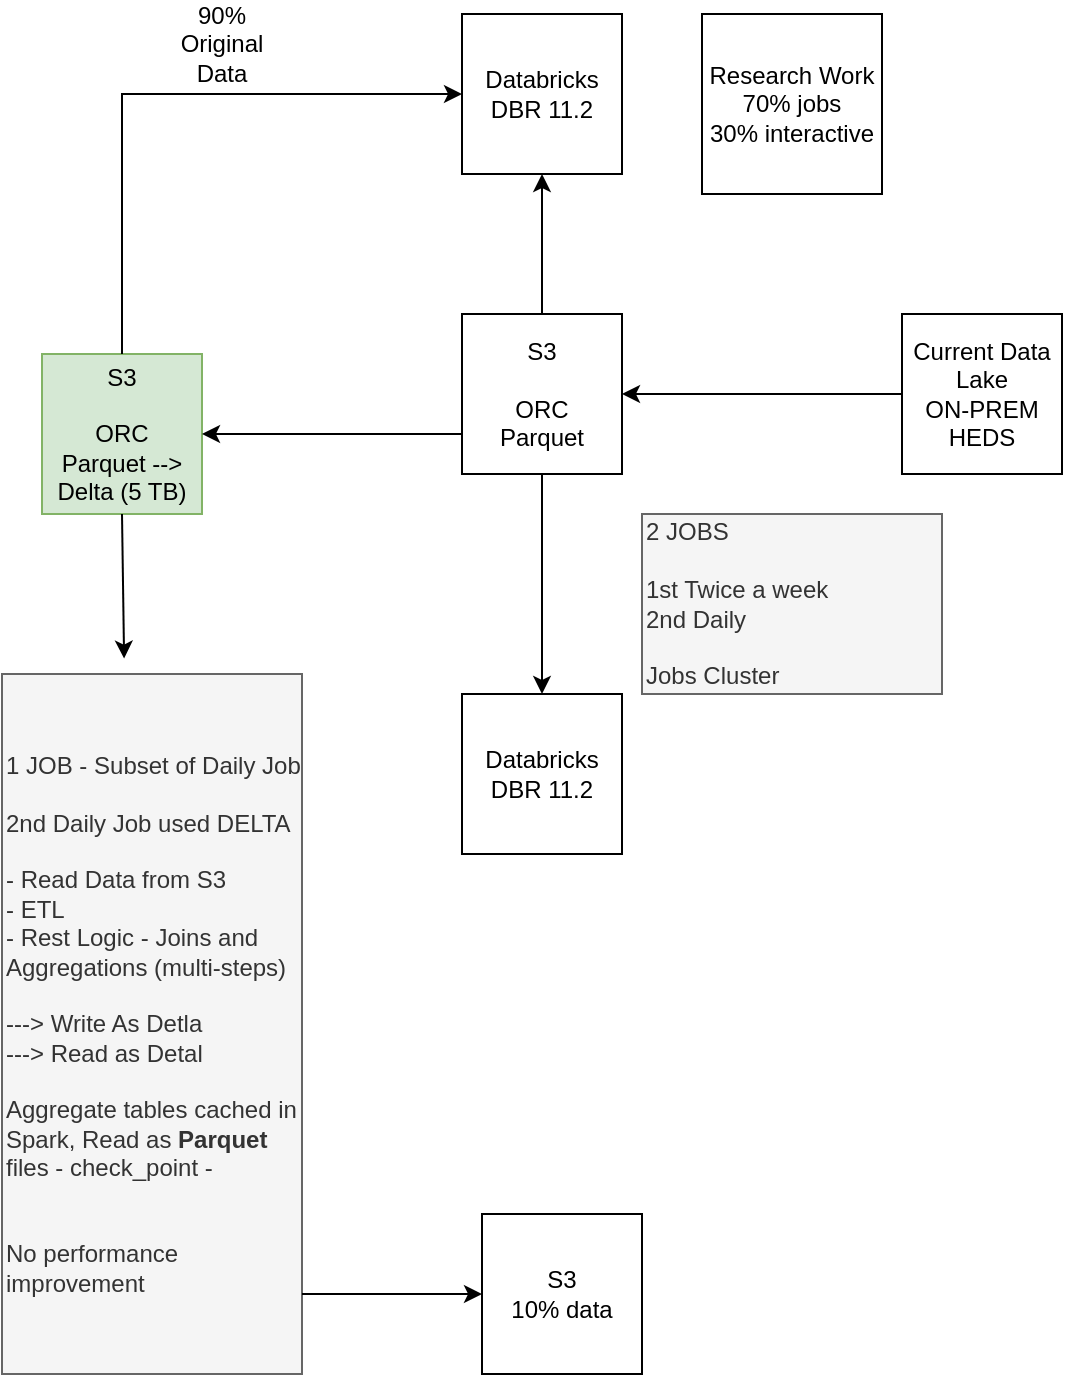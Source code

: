 <mxfile version="20.4.1" type="github"><diagram id="N44yY3sSkGqrB31nCLvw" name="Page-1"><mxGraphModel dx="1234" dy="721" grid="1" gridSize="10" guides="1" tooltips="1" connect="1" arrows="1" fold="1" page="1" pageScale="1" pageWidth="850" pageHeight="1100" math="0" shadow="0"><root><mxCell id="0"/><mxCell id="1" parent="0"/><mxCell id="6fXGItcCNJBZ7hVDnvzC-1" value="S3&lt;br&gt;&lt;br&gt;ORC&lt;br&gt;Parquet" style="whiteSpace=wrap;html=1;aspect=fixed;" vertex="1" parent="1"><mxGeometry x="280" y="190" width="80" height="80" as="geometry"/></mxCell><mxCell id="6fXGItcCNJBZ7hVDnvzC-2" value="Current Data Lake&lt;br&gt;ON-PREM&lt;br&gt;HEDS" style="whiteSpace=wrap;html=1;aspect=fixed;" vertex="1" parent="1"><mxGeometry x="500" y="190" width="80" height="80" as="geometry"/></mxCell><mxCell id="6fXGItcCNJBZ7hVDnvzC-3" value="Databricks&lt;br&gt;DBR 11.2" style="whiteSpace=wrap;html=1;aspect=fixed;" vertex="1" parent="1"><mxGeometry x="280" y="380" width="80" height="80" as="geometry"/></mxCell><mxCell id="6fXGItcCNJBZ7hVDnvzC-4" value="" style="endArrow=classic;html=1;rounded=0;entryX=1;entryY=0.5;entryDx=0;entryDy=0;exitX=0;exitY=0.5;exitDx=0;exitDy=0;" edge="1" parent="1" source="6fXGItcCNJBZ7hVDnvzC-2" target="6fXGItcCNJBZ7hVDnvzC-1"><mxGeometry width="50" height="50" relative="1" as="geometry"><mxPoint x="350" y="280" as="sourcePoint"/><mxPoint x="400" y="230" as="targetPoint"/></mxGeometry></mxCell><mxCell id="6fXGItcCNJBZ7hVDnvzC-5" value="" style="endArrow=classic;html=1;rounded=0;exitX=0.5;exitY=1;exitDx=0;exitDy=0;entryX=0.5;entryY=0;entryDx=0;entryDy=0;" edge="1" parent="1" source="6fXGItcCNJBZ7hVDnvzC-1" target="6fXGItcCNJBZ7hVDnvzC-3"><mxGeometry width="50" height="50" relative="1" as="geometry"><mxPoint x="320" y="370" as="sourcePoint"/><mxPoint x="400" y="360" as="targetPoint"/></mxGeometry></mxCell><mxCell id="6fXGItcCNJBZ7hVDnvzC-7" value="2 JOBS&lt;br&gt;&lt;br&gt;1st Twice a week&lt;br&gt;2nd Daily&lt;br&gt;&lt;br&gt;Jobs Cluster" style="text;html=1;strokeColor=#666666;fillColor=#f5f5f5;align=left;verticalAlign=middle;whiteSpace=wrap;rounded=0;fontColor=#333333;" vertex="1" parent="1"><mxGeometry x="370" y="290" width="150" height="90" as="geometry"/></mxCell><mxCell id="6fXGItcCNJBZ7hVDnvzC-8" value="Research Work&lt;br&gt;70% jobs&lt;br&gt;30% interactive" style="whiteSpace=wrap;html=1;aspect=fixed;" vertex="1" parent="1"><mxGeometry x="400" y="40" width="90" height="90" as="geometry"/></mxCell><mxCell id="6fXGItcCNJBZ7hVDnvzC-9" value="Databricks&lt;br&gt;DBR 11.2" style="whiteSpace=wrap;html=1;aspect=fixed;" vertex="1" parent="1"><mxGeometry x="280" y="40" width="80" height="80" as="geometry"/></mxCell><mxCell id="6fXGItcCNJBZ7hVDnvzC-10" value="" style="endArrow=classic;html=1;rounded=0;entryX=0.5;entryY=1;entryDx=0;entryDy=0;exitX=0.5;exitY=0;exitDx=0;exitDy=0;" edge="1" parent="1" source="6fXGItcCNJBZ7hVDnvzC-1" target="6fXGItcCNJBZ7hVDnvzC-9"><mxGeometry width="50" height="50" relative="1" as="geometry"><mxPoint x="300" y="170" as="sourcePoint"/><mxPoint x="350" y="120" as="targetPoint"/></mxGeometry></mxCell><mxCell id="6fXGItcCNJBZ7hVDnvzC-12" value="S3&lt;br&gt;&lt;br&gt;ORC&lt;br&gt;Parquet --&amp;gt; Delta (5 TB)" style="whiteSpace=wrap;html=1;aspect=fixed;fillColor=#d5e8d4;strokeColor=#82b366;" vertex="1" parent="1"><mxGeometry x="70" y="210" width="80" height="80" as="geometry"/></mxCell><mxCell id="6fXGItcCNJBZ7hVDnvzC-13" value="1 JOB - Subset of Daily Job&lt;br&gt;&lt;br&gt;2nd Daily Job used DELTA&lt;br&gt;&lt;br&gt;- Read Data from S3&lt;br&gt;- ETL&lt;br&gt;- Rest Logic - Joins and Aggregations (multi-steps)&lt;br&gt;&lt;br&gt;---&amp;gt; Write As Detla&lt;br&gt;---&amp;gt; Read as Detal&lt;br&gt;&lt;br&gt;Aggregate tables cached in Spark, Read as &lt;b&gt;Parquet&lt;/b&gt; files - check_point -&lt;br&gt;&lt;br&gt;&amp;nbsp;&lt;br&gt;No performance improvement&amp;nbsp;" style="text;html=1;strokeColor=#666666;fillColor=#f5f5f5;align=left;verticalAlign=middle;whiteSpace=wrap;rounded=0;fontColor=#333333;" vertex="1" parent="1"><mxGeometry x="50" y="370" width="150" height="350" as="geometry"/></mxCell><mxCell id="6fXGItcCNJBZ7hVDnvzC-14" value="" style="endArrow=classic;html=1;rounded=0;entryX=0.407;entryY=-0.022;entryDx=0;entryDy=0;entryPerimeter=0;exitX=0.5;exitY=1;exitDx=0;exitDy=0;" edge="1" parent="1" source="6fXGItcCNJBZ7hVDnvzC-12" target="6fXGItcCNJBZ7hVDnvzC-13"><mxGeometry width="50" height="50" relative="1" as="geometry"><mxPoint x="50" y="270" as="sourcePoint"/><mxPoint x="100" y="220" as="targetPoint"/></mxGeometry></mxCell><mxCell id="6fXGItcCNJBZ7hVDnvzC-15" value="" style="endArrow=classic;html=1;rounded=0;exitX=0;exitY=0.75;exitDx=0;exitDy=0;entryX=1;entryY=0.5;entryDx=0;entryDy=0;" edge="1" parent="1" source="6fXGItcCNJBZ7hVDnvzC-1" target="6fXGItcCNJBZ7hVDnvzC-12"><mxGeometry width="50" height="50" relative="1" as="geometry"><mxPoint x="200" y="240" as="sourcePoint"/><mxPoint x="250" y="190" as="targetPoint"/></mxGeometry></mxCell><mxCell id="6fXGItcCNJBZ7hVDnvzC-16" value="" style="endArrow=classic;html=1;rounded=0;" edge="1" parent="1"><mxGeometry width="50" height="50" relative="1" as="geometry"><mxPoint x="200" y="680" as="sourcePoint"/><mxPoint x="290" y="680" as="targetPoint"/></mxGeometry></mxCell><mxCell id="6fXGItcCNJBZ7hVDnvzC-17" value="S3&lt;br&gt;10% data" style="whiteSpace=wrap;html=1;aspect=fixed;" vertex="1" parent="1"><mxGeometry x="290" y="640" width="80" height="80" as="geometry"/></mxCell><mxCell id="6fXGItcCNJBZ7hVDnvzC-18" value="" style="endArrow=classic;html=1;rounded=0;entryX=0;entryY=0.5;entryDx=0;entryDy=0;exitX=0.5;exitY=0;exitDx=0;exitDy=0;" edge="1" parent="1" source="6fXGItcCNJBZ7hVDnvzC-12" target="6fXGItcCNJBZ7hVDnvzC-9"><mxGeometry width="50" height="50" relative="1" as="geometry"><mxPoint x="90" y="180" as="sourcePoint"/><mxPoint x="140" y="130" as="targetPoint"/><Array as="points"><mxPoint x="110" y="80"/></Array></mxGeometry></mxCell><mxCell id="6fXGItcCNJBZ7hVDnvzC-19" value="90% Original Data" style="text;html=1;strokeColor=none;fillColor=none;align=center;verticalAlign=middle;whiteSpace=wrap;rounded=0;" vertex="1" parent="1"><mxGeometry x="130" y="40" width="60" height="30" as="geometry"/></mxCell></root></mxGraphModel></diagram></mxfile>